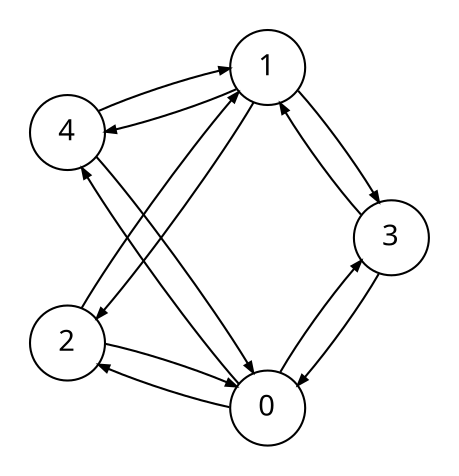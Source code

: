digraph {
    node [shape=circle, fontname="Operator Mono"];
    edge [arrowsize=0.5];
    layout=circo;
    pad=0.2;

    0 [label="0"];
    1 [label="1"];
    2 [label="2"];
    3 [label="3"];
    4 [label="4"];

    0 -> 2;
    0 -> 3;
    0 -> 4;
    1 -> 2;
    1 -> 3;
    1 -> 4;
    2 -> 0;
    2 -> 1;
    3 -> 0;
    3 -> 1;
    4 -> 0;
    4 -> 1;
}